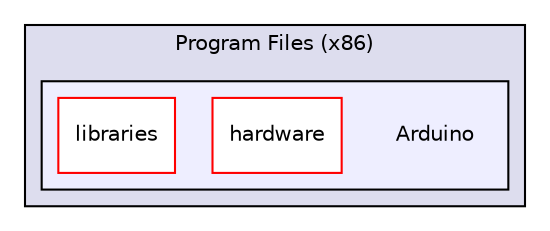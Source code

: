 digraph "C:/Program Files (x86)/Arduino" {
  compound=true
  node [ fontsize="10", fontname="Helvetica"];
  edge [ labelfontsize="10", labelfontname="Helvetica"];
  subgraph clusterdir_7ff9e7d569d3b2e6e754f42ec3be93bf {
    graph [ bgcolor="#ddddee", pencolor="black", label="Program Files (x86)" fontname="Helvetica", fontsize="10", URL="dir_7ff9e7d569d3b2e6e754f42ec3be93bf.html"]
  subgraph clusterdir_4a537b9280a8a0588cfdd28bb655e367 {
    graph [ bgcolor="#eeeeff", pencolor="black", label="" URL="dir_4a537b9280a8a0588cfdd28bb655e367.html"];
    dir_4a537b9280a8a0588cfdd28bb655e367 [shape=plaintext label="Arduino"];
    dir_3187d500b09c274681e54af74e46abbc [shape=box label="hardware" color="red" fillcolor="white" style="filled" URL="dir_3187d500b09c274681e54af74e46abbc.html"];
    dir_fea9f0b346f511d617f3958ccd65594b [shape=box label="libraries" color="red" fillcolor="white" style="filled" URL="dir_fea9f0b346f511d617f3958ccd65594b.html"];
  }
  }
}
